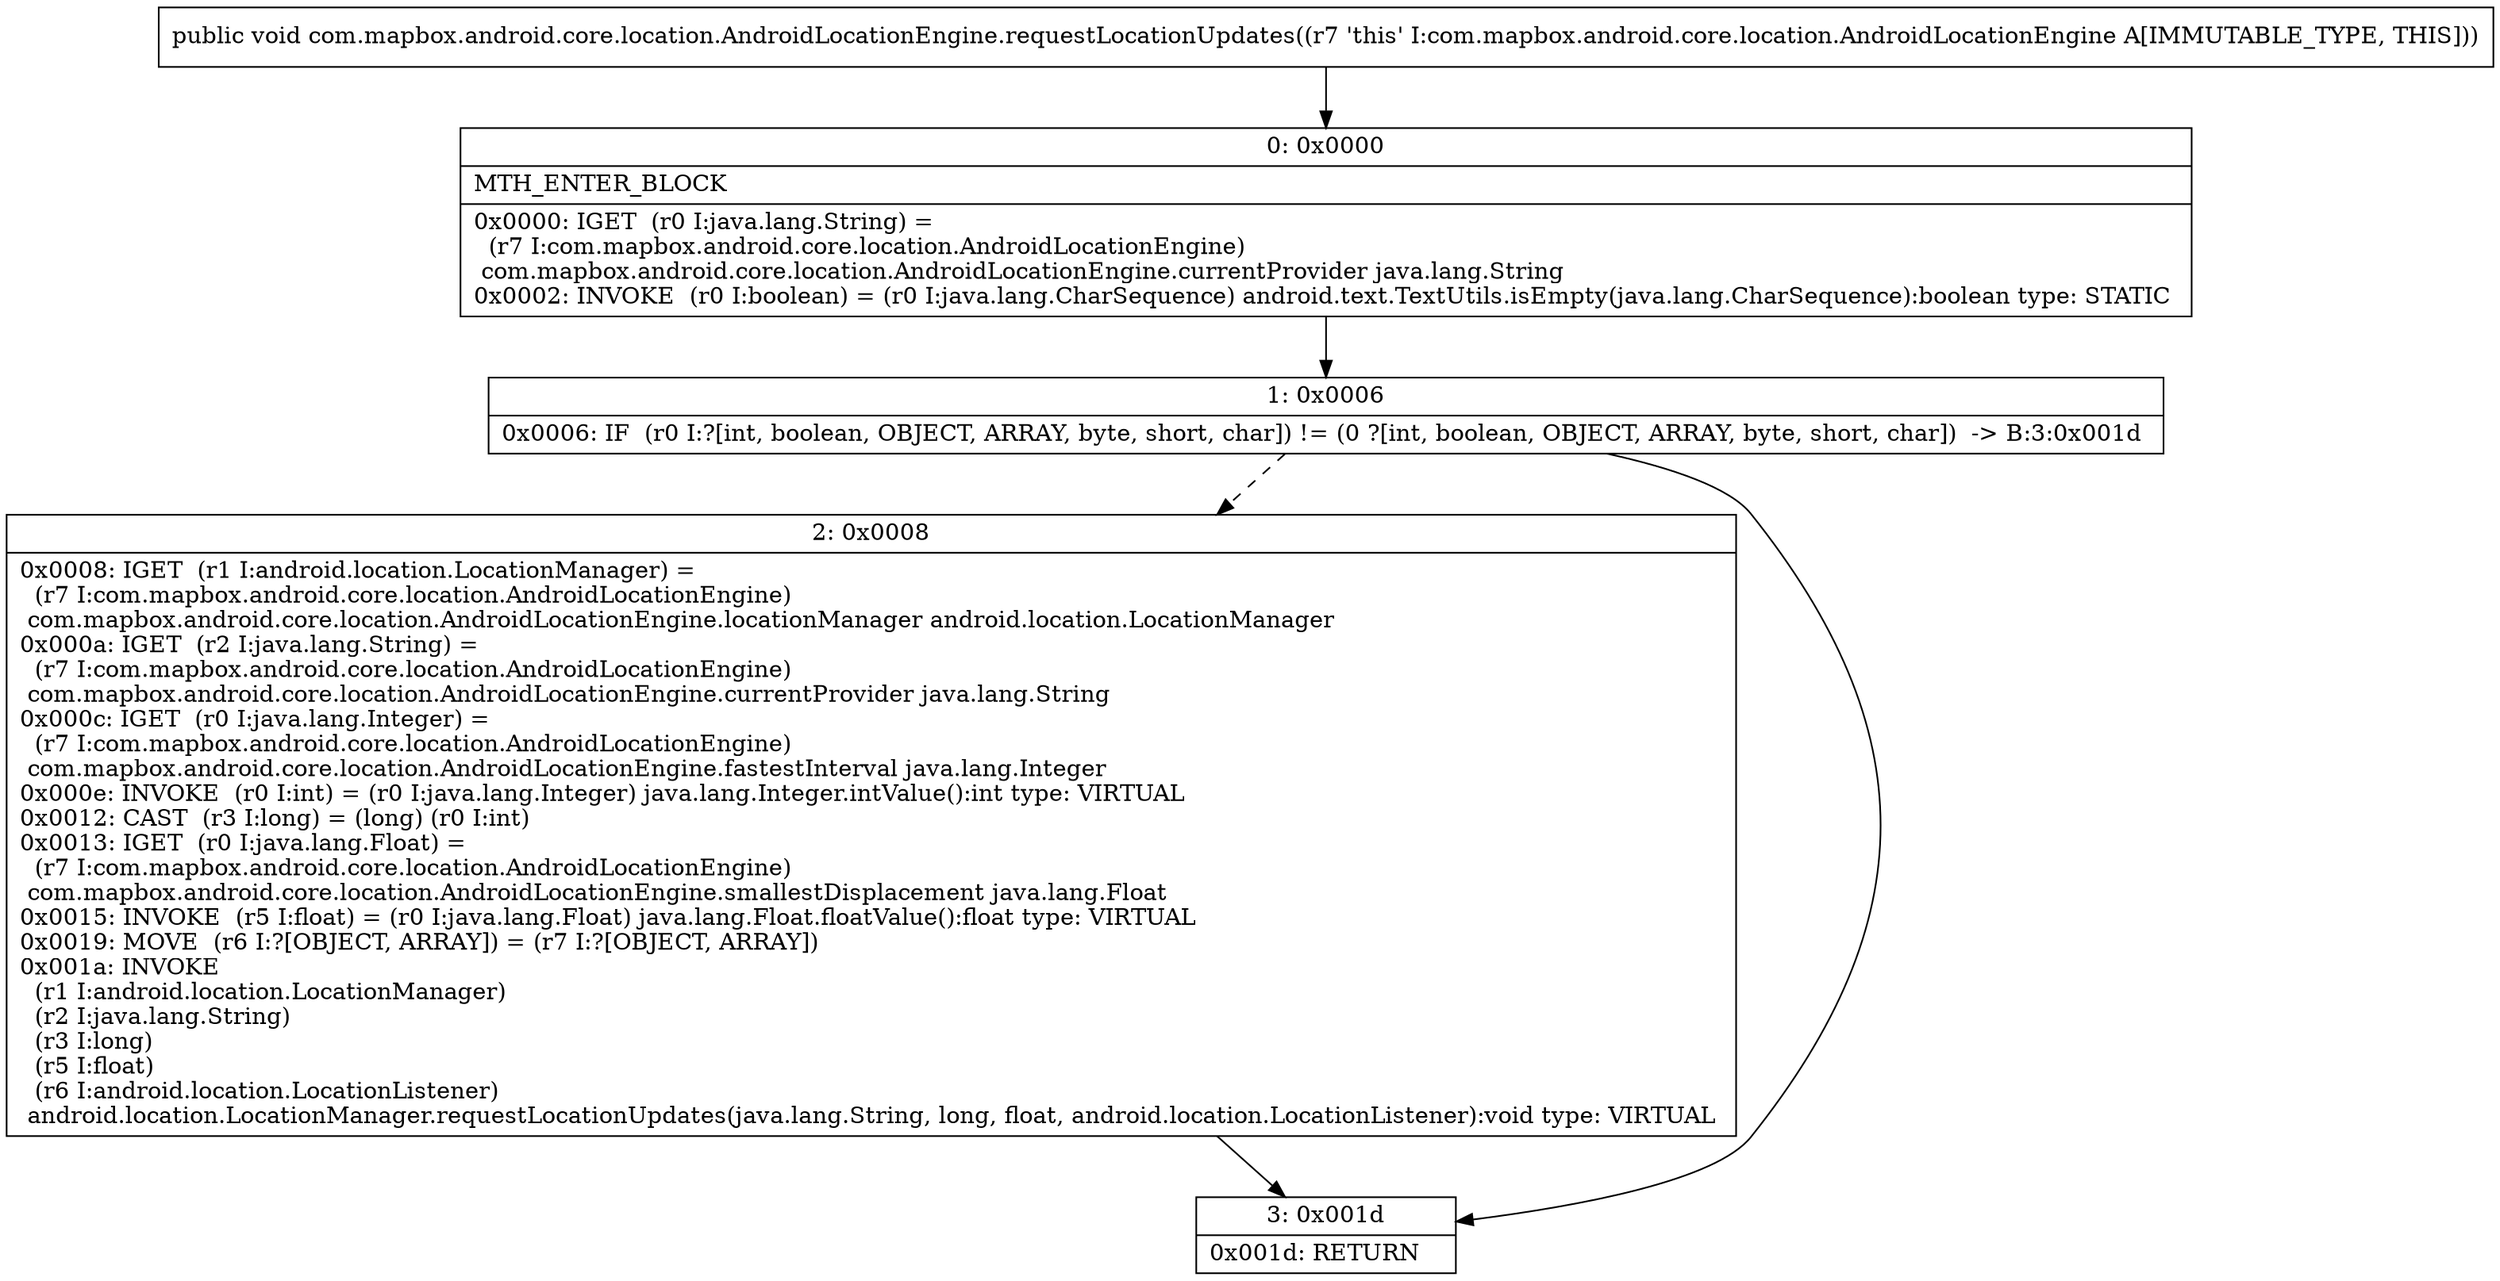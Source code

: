 digraph "CFG forcom.mapbox.android.core.location.AndroidLocationEngine.requestLocationUpdates()V" {
Node_0 [shape=record,label="{0\:\ 0x0000|MTH_ENTER_BLOCK\l|0x0000: IGET  (r0 I:java.lang.String) = \l  (r7 I:com.mapbox.android.core.location.AndroidLocationEngine)\l com.mapbox.android.core.location.AndroidLocationEngine.currentProvider java.lang.String \l0x0002: INVOKE  (r0 I:boolean) = (r0 I:java.lang.CharSequence) android.text.TextUtils.isEmpty(java.lang.CharSequence):boolean type: STATIC \l}"];
Node_1 [shape=record,label="{1\:\ 0x0006|0x0006: IF  (r0 I:?[int, boolean, OBJECT, ARRAY, byte, short, char]) != (0 ?[int, boolean, OBJECT, ARRAY, byte, short, char])  \-\> B:3:0x001d \l}"];
Node_2 [shape=record,label="{2\:\ 0x0008|0x0008: IGET  (r1 I:android.location.LocationManager) = \l  (r7 I:com.mapbox.android.core.location.AndroidLocationEngine)\l com.mapbox.android.core.location.AndroidLocationEngine.locationManager android.location.LocationManager \l0x000a: IGET  (r2 I:java.lang.String) = \l  (r7 I:com.mapbox.android.core.location.AndroidLocationEngine)\l com.mapbox.android.core.location.AndroidLocationEngine.currentProvider java.lang.String \l0x000c: IGET  (r0 I:java.lang.Integer) = \l  (r7 I:com.mapbox.android.core.location.AndroidLocationEngine)\l com.mapbox.android.core.location.AndroidLocationEngine.fastestInterval java.lang.Integer \l0x000e: INVOKE  (r0 I:int) = (r0 I:java.lang.Integer) java.lang.Integer.intValue():int type: VIRTUAL \l0x0012: CAST  (r3 I:long) = (long) (r0 I:int) \l0x0013: IGET  (r0 I:java.lang.Float) = \l  (r7 I:com.mapbox.android.core.location.AndroidLocationEngine)\l com.mapbox.android.core.location.AndroidLocationEngine.smallestDisplacement java.lang.Float \l0x0015: INVOKE  (r5 I:float) = (r0 I:java.lang.Float) java.lang.Float.floatValue():float type: VIRTUAL \l0x0019: MOVE  (r6 I:?[OBJECT, ARRAY]) = (r7 I:?[OBJECT, ARRAY]) \l0x001a: INVOKE  \l  (r1 I:android.location.LocationManager)\l  (r2 I:java.lang.String)\l  (r3 I:long)\l  (r5 I:float)\l  (r6 I:android.location.LocationListener)\l android.location.LocationManager.requestLocationUpdates(java.lang.String, long, float, android.location.LocationListener):void type: VIRTUAL \l}"];
Node_3 [shape=record,label="{3\:\ 0x001d|0x001d: RETURN   \l}"];
MethodNode[shape=record,label="{public void com.mapbox.android.core.location.AndroidLocationEngine.requestLocationUpdates((r7 'this' I:com.mapbox.android.core.location.AndroidLocationEngine A[IMMUTABLE_TYPE, THIS])) }"];
MethodNode -> Node_0;
Node_0 -> Node_1;
Node_1 -> Node_2[style=dashed];
Node_1 -> Node_3;
Node_2 -> Node_3;
}

